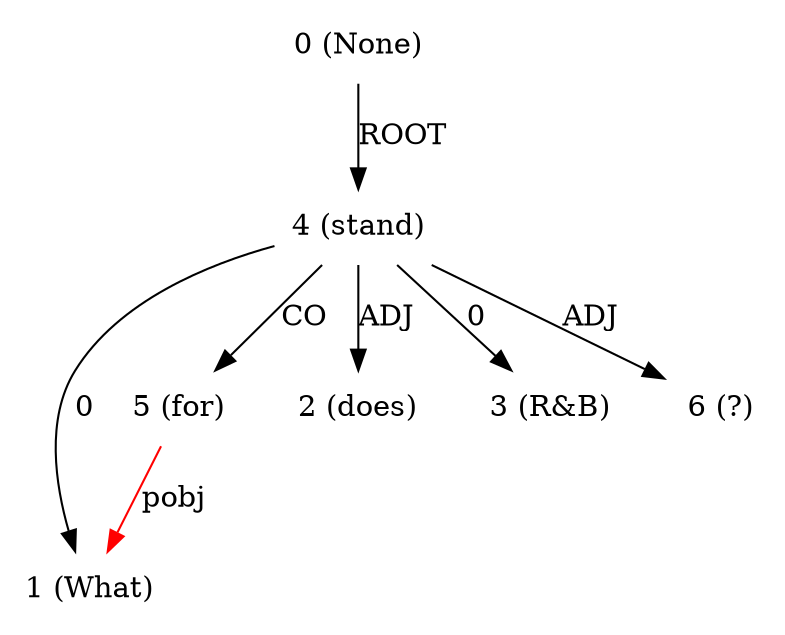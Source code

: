digraph G{
edge [dir=forward]
node [shape=plaintext]

0 [label="0 (None)"]
0 -> 4 [label="ROOT"]
1 [label="1 (What)"]
5 -> 1 [label="pobj", color="red"]
2 [label="2 (does)"]
3 [label="3 (R&B)"]
4 [label="4 (stand)"]
4 -> 5 [label="CO"]
4 -> 1 [label="0"]
4 -> 3 [label="0"]
4 -> 2 [label="ADJ"]
4 -> 6 [label="ADJ"]
5 [label="5 (for)"]
6 [label="6 (?)"]
}
